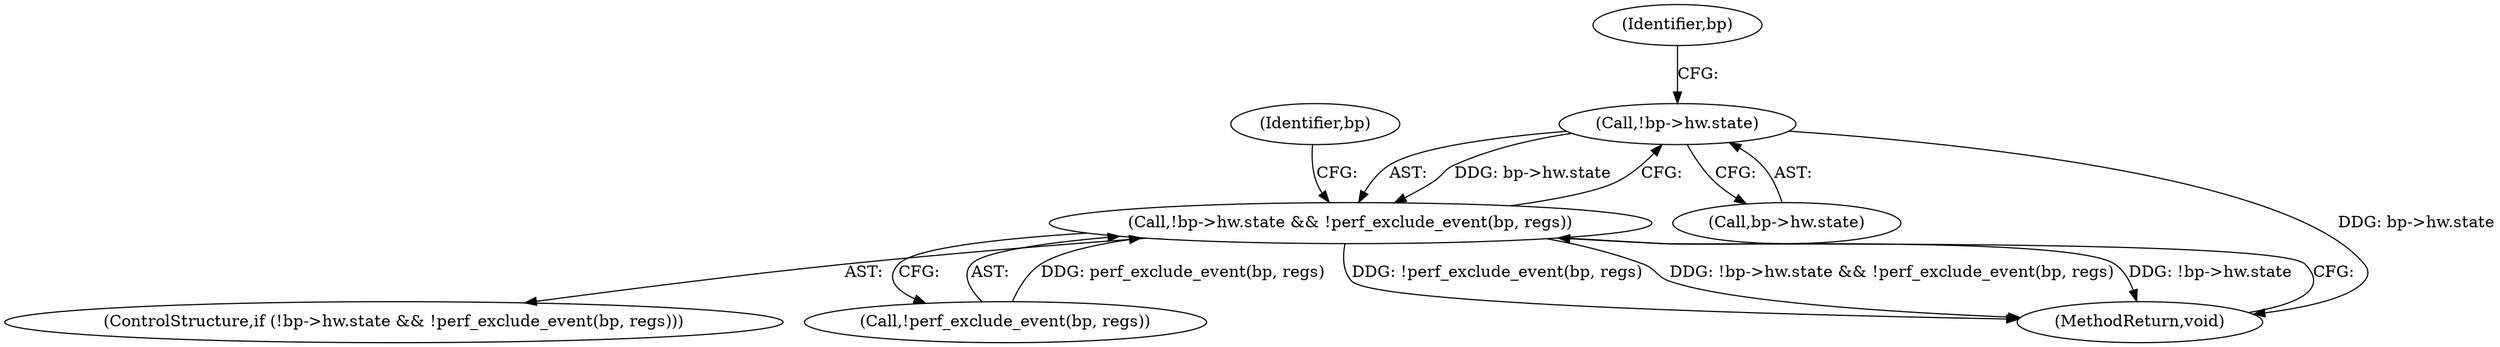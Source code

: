 digraph "0_linux_a8b0ca17b80e92faab46ee7179ba9e99ccb61233_56@pointer" {
"1000119" [label="(Call,!bp->hw.state)"];
"1000118" [label="(Call,!bp->hw.state && !perf_exclude_event(bp, regs))"];
"1000130" [label="(Identifier,bp)"];
"1000125" [label="(Call,!perf_exclude_event(bp, regs))"];
"1000117" [label="(ControlStructure,if (!bp->hw.state && !perf_exclude_event(bp, regs)))"];
"1000119" [label="(Call,!bp->hw.state)"];
"1000120" [label="(Call,bp->hw.state)"];
"1000127" [label="(Identifier,bp)"];
"1000118" [label="(Call,!bp->hw.state && !perf_exclude_event(bp, regs))"];
"1000136" [label="(MethodReturn,void)"];
"1000119" -> "1000118"  [label="AST: "];
"1000119" -> "1000120"  [label="CFG: "];
"1000120" -> "1000119"  [label="AST: "];
"1000127" -> "1000119"  [label="CFG: "];
"1000118" -> "1000119"  [label="CFG: "];
"1000119" -> "1000136"  [label="DDG: bp->hw.state"];
"1000119" -> "1000118"  [label="DDG: bp->hw.state"];
"1000118" -> "1000117"  [label="AST: "];
"1000118" -> "1000125"  [label="CFG: "];
"1000125" -> "1000118"  [label="AST: "];
"1000130" -> "1000118"  [label="CFG: "];
"1000136" -> "1000118"  [label="CFG: "];
"1000118" -> "1000136"  [label="DDG: !perf_exclude_event(bp, regs)"];
"1000118" -> "1000136"  [label="DDG: !bp->hw.state && !perf_exclude_event(bp, regs)"];
"1000118" -> "1000136"  [label="DDG: !bp->hw.state"];
"1000125" -> "1000118"  [label="DDG: perf_exclude_event(bp, regs)"];
}
